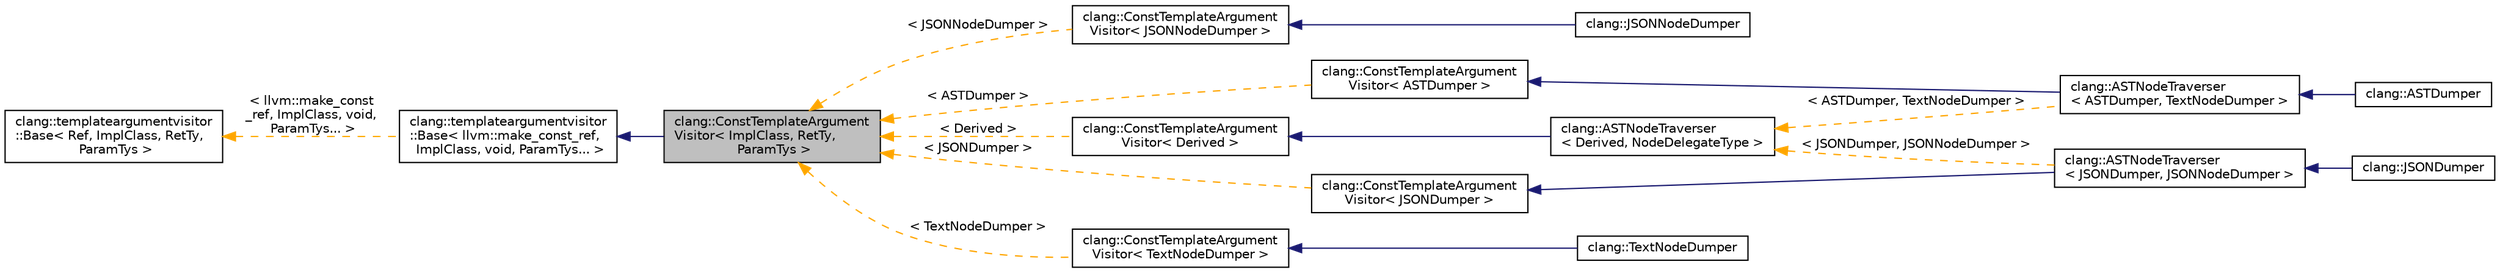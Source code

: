 digraph "clang::ConstTemplateArgumentVisitor&lt; ImplClass, RetTy, ParamTys &gt;"
{
 // LATEX_PDF_SIZE
  bgcolor="transparent";
  edge [fontname="Helvetica",fontsize="10",labelfontname="Helvetica",labelfontsize="10"];
  node [fontname="Helvetica",fontsize="10",shape=record];
  rankdir="LR";
  Node1 [label="clang::ConstTemplateArgument\lVisitor\< ImplClass, RetTy,\l ParamTys \>",height=0.2,width=0.4,color="black", fillcolor="grey75", style="filled", fontcolor="black",tooltip="A simple visitor class that helps create template argument visitors."];
  Node2 -> Node1 [dir="back",color="midnightblue",fontsize="10",style="solid",fontname="Helvetica"];
  Node2 [label="clang::templateargumentvisitor\l::Base\< llvm::make_const_ref,\l ImplClass, void, ParamTys... \>",height=0.2,width=0.4,color="black",URL="$classclang_1_1templateargumentvisitor_1_1Base.html",tooltip=" "];
  Node3 -> Node2 [dir="back",color="orange",fontsize="10",style="dashed",label=" \< llvm::make_const\l_ref, ImplClass, void,\l ParamTys... \>" ,fontname="Helvetica"];
  Node3 [label="clang::templateargumentvisitor\l::Base\< Ref, ImplClass, RetTy,\l ParamTys \>",height=0.2,width=0.4,color="black",URL="$classclang_1_1templateargumentvisitor_1_1Base.html",tooltip="A simple visitor class that helps create template argument visitors."];
  Node1 -> Node4 [dir="back",color="orange",fontsize="10",style="dashed",label=" \< JSONNodeDumper \>" ,fontname="Helvetica"];
  Node4 [label="clang::ConstTemplateArgument\lVisitor\< JSONNodeDumper \>",height=0.2,width=0.4,color="black",URL="$classclang_1_1ConstTemplateArgumentVisitor.html",tooltip=" "];
  Node4 -> Node5 [dir="back",color="midnightblue",fontsize="10",style="solid",fontname="Helvetica"];
  Node5 [label="clang::JSONNodeDumper",height=0.2,width=0.4,color="black",URL="$classclang_1_1JSONNodeDumper.html",tooltip=" "];
  Node1 -> Node6 [dir="back",color="orange",fontsize="10",style="dashed",label=" \< ASTDumper \>" ,fontname="Helvetica"];
  Node6 [label="clang::ConstTemplateArgument\lVisitor\< ASTDumper \>",height=0.2,width=0.4,color="black",URL="$classclang_1_1ConstTemplateArgumentVisitor.html",tooltip=" "];
  Node6 -> Node7 [dir="back",color="midnightblue",fontsize="10",style="solid",fontname="Helvetica"];
  Node7 [label="clang::ASTNodeTraverser\l\< ASTDumper, TextNodeDumper \>",height=0.2,width=0.4,color="black",URL="$classclang_1_1ASTNodeTraverser.html",tooltip=" "];
  Node7 -> Node8 [dir="back",color="midnightblue",fontsize="10",style="solid",fontname="Helvetica"];
  Node8 [label="clang::ASTDumper",height=0.2,width=0.4,color="black",URL="$classclang_1_1ASTDumper.html",tooltip=" "];
  Node1 -> Node9 [dir="back",color="orange",fontsize="10",style="dashed",label=" \< Derived \>" ,fontname="Helvetica"];
  Node9 [label="clang::ConstTemplateArgument\lVisitor\< Derived \>",height=0.2,width=0.4,color="black",URL="$classclang_1_1ConstTemplateArgumentVisitor.html",tooltip=" "];
  Node9 -> Node10 [dir="back",color="midnightblue",fontsize="10",style="solid",fontname="Helvetica"];
  Node10 [label="clang::ASTNodeTraverser\l\< Derived, NodeDelegateType \>",height=0.2,width=0.4,color="black",URL="$classclang_1_1ASTNodeTraverser.html",tooltip="ASTNodeTraverser traverses the Clang AST for dumping purposes."];
  Node10 -> Node11 [dir="back",color="orange",fontsize="10",style="dashed",label=" \< JSONDumper, JSONNodeDumper \>" ,fontname="Helvetica"];
  Node11 [label="clang::ASTNodeTraverser\l\< JSONDumper, JSONNodeDumper \>",height=0.2,width=0.4,color="black",URL="$classclang_1_1ASTNodeTraverser.html",tooltip=" "];
  Node11 -> Node12 [dir="back",color="midnightblue",fontsize="10",style="solid",fontname="Helvetica"];
  Node12 [label="clang::JSONDumper",height=0.2,width=0.4,color="black",URL="$classclang_1_1JSONDumper.html",tooltip=" "];
  Node10 -> Node7 [dir="back",color="orange",fontsize="10",style="dashed",label=" \< ASTDumper, TextNodeDumper \>" ,fontname="Helvetica"];
  Node1 -> Node13 [dir="back",color="orange",fontsize="10",style="dashed",label=" \< JSONDumper \>" ,fontname="Helvetica"];
  Node13 [label="clang::ConstTemplateArgument\lVisitor\< JSONDumper \>",height=0.2,width=0.4,color="black",URL="$classclang_1_1ConstTemplateArgumentVisitor.html",tooltip=" "];
  Node13 -> Node11 [dir="back",color="midnightblue",fontsize="10",style="solid",fontname="Helvetica"];
  Node1 -> Node14 [dir="back",color="orange",fontsize="10",style="dashed",label=" \< TextNodeDumper \>" ,fontname="Helvetica"];
  Node14 [label="clang::ConstTemplateArgument\lVisitor\< TextNodeDumper \>",height=0.2,width=0.4,color="black",URL="$classclang_1_1ConstTemplateArgumentVisitor.html",tooltip=" "];
  Node14 -> Node15 [dir="back",color="midnightblue",fontsize="10",style="solid",fontname="Helvetica"];
  Node15 [label="clang::TextNodeDumper",height=0.2,width=0.4,color="black",URL="$classclang_1_1TextNodeDumper.html",tooltip=" "];
}
